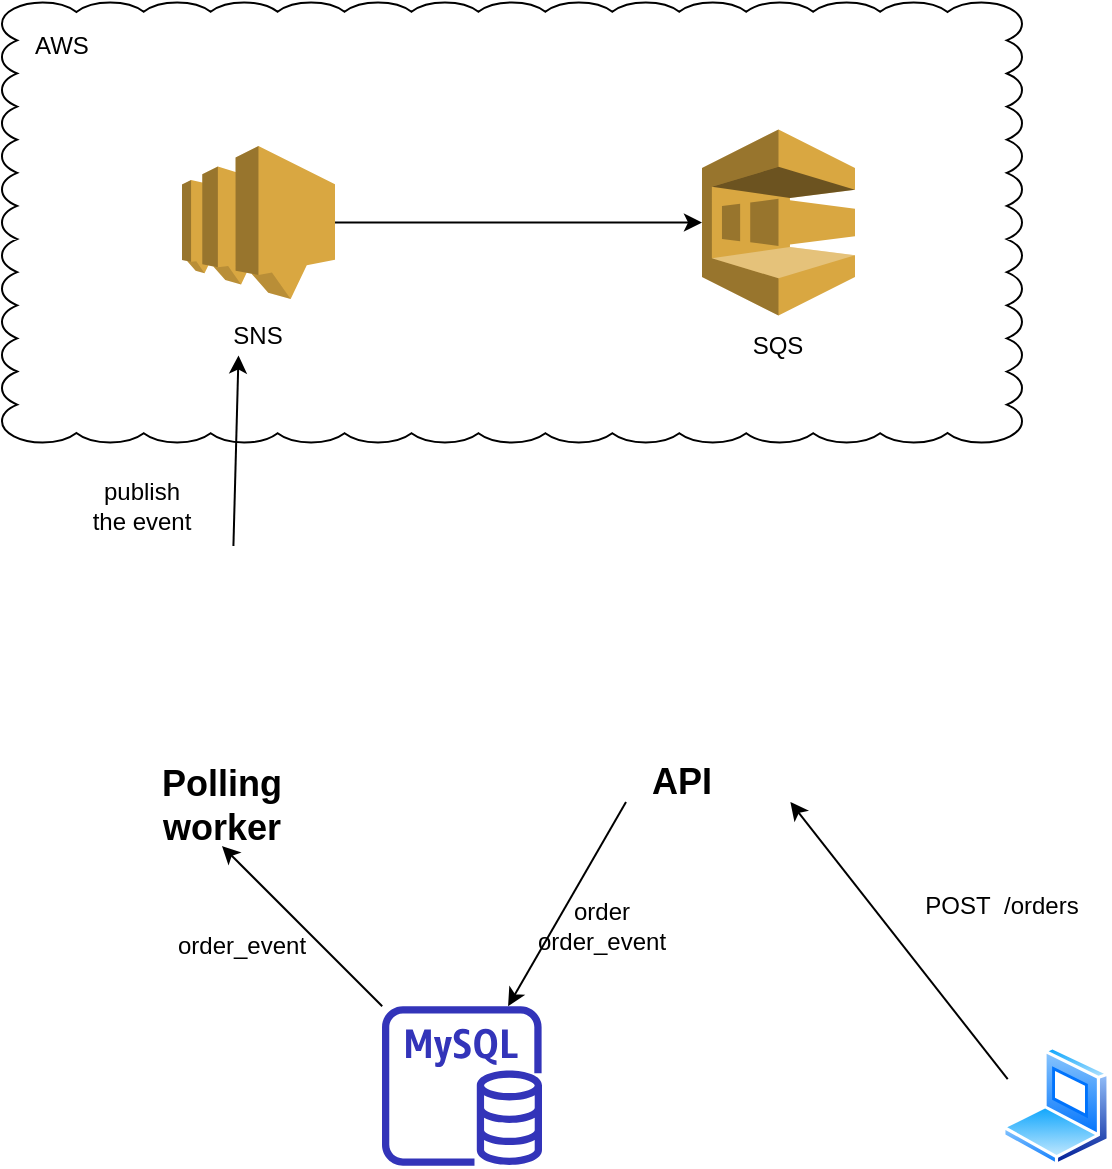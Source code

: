 <mxfile version="13.6.4" type="device"><diagram id="6mkO67lchviqVCPPwM9a" name="Page-1"><mxGraphModel dx="1602" dy="1217" grid="1" gridSize="10" guides="1" tooltips="1" connect="1" arrows="1" fold="1" page="1" pageScale="1" pageWidth="827" pageHeight="1169" math="0" shadow="0"><root><mxCell id="0"/><mxCell id="1" parent="0"/><mxCell id="ljDr-9McniGAeedJKwuY-6" value="" style="whiteSpace=wrap;html=1;shape=mxgraph.basic.cloud_rect" vertex="1" parent="1"><mxGeometry x="170" y="58.25" width="510" height="220" as="geometry"/></mxCell><mxCell id="ljDr-9McniGAeedJKwuY-1" value="" style="outlineConnect=0;dashed=0;verticalLabelPosition=bottom;verticalAlign=top;align=center;html=1;shape=mxgraph.aws3.sns;fillColor=#D9A741;gradientColor=none;" vertex="1" parent="1"><mxGeometry x="260" y="130" width="76.5" height="76.5" as="geometry"/></mxCell><mxCell id="ljDr-9McniGAeedJKwuY-2" value="" style="outlineConnect=0;dashed=0;verticalLabelPosition=bottom;verticalAlign=top;align=center;html=1;shape=mxgraph.aws3.sqs;fillColor=#D9A741;gradientColor=none;" vertex="1" parent="1"><mxGeometry x="520" y="121.75" width="76.5" height="93" as="geometry"/></mxCell><mxCell id="ljDr-9McniGAeedJKwuY-3" value="SNS" style="text;html=1;strokeColor=none;fillColor=none;align=center;verticalAlign=middle;whiteSpace=wrap;rounded=0;" vertex="1" parent="1"><mxGeometry x="278.25" y="214.75" width="40" height="20" as="geometry"/></mxCell><mxCell id="ljDr-9McniGAeedJKwuY-4" value="SQS" style="text;html=1;strokeColor=none;fillColor=none;align=center;verticalAlign=middle;whiteSpace=wrap;rounded=0;" vertex="1" parent="1"><mxGeometry x="538.25" y="220" width="40" height="20" as="geometry"/></mxCell><mxCell id="ljDr-9McniGAeedJKwuY-5" value="" style="endArrow=classic;html=1;exitX=1;exitY=0.5;exitDx=0;exitDy=0;exitPerimeter=0;entryX=0;entryY=0.5;entryDx=0;entryDy=0;entryPerimeter=0;" edge="1" parent="1" source="ljDr-9McniGAeedJKwuY-1" target="ljDr-9McniGAeedJKwuY-2"><mxGeometry width="50" height="50" relative="1" as="geometry"><mxPoint x="390" y="640" as="sourcePoint"/><mxPoint x="440" y="590" as="targetPoint"/></mxGeometry></mxCell><mxCell id="ljDr-9McniGAeedJKwuY-7" value="AWS" style="text;html=1;strokeColor=none;fillColor=none;align=center;verticalAlign=middle;whiteSpace=wrap;rounded=0;" vertex="1" parent="1"><mxGeometry x="180" y="70" width="40" height="20" as="geometry"/></mxCell><mxCell id="ljDr-9McniGAeedJKwuY-9" value="" style="shape=image;html=1;verticalAlign=top;verticalLabelPosition=bottom;labelBackgroundColor=#ffffff;imageAspect=0;aspect=fixed;image=https://cdn4.iconfinder.com/data/icons/logos-brands-5/24/rails-128.png" vertex="1" parent="1"><mxGeometry x="220" y="330" width="128" height="128" as="geometry"/></mxCell><mxCell id="ljDr-9McniGAeedJKwuY-10" value="&lt;span style=&quot;font-size: 18px&quot;&gt;&lt;b&gt;Polling worker&lt;br&gt;&lt;/b&gt;&lt;/span&gt;" style="text;html=1;strokeColor=none;fillColor=none;align=center;verticalAlign=middle;whiteSpace=wrap;rounded=0;" vertex="1" parent="1"><mxGeometry x="260" y="450" width="40" height="20" as="geometry"/></mxCell><mxCell id="ljDr-9McniGAeedJKwuY-11" value="" style="shape=image;html=1;verticalAlign=top;verticalLabelPosition=bottom;labelBackgroundColor=#ffffff;imageAspect=0;aspect=fixed;image=https://cdn4.iconfinder.com/data/icons/logos-brands-5/24/rails-128.png" vertex="1" parent="1"><mxGeometry x="450" y="330" width="128" height="128" as="geometry"/></mxCell><mxCell id="ljDr-9McniGAeedJKwuY-12" value="&lt;font style=&quot;font-size: 18px&quot;&gt;&lt;b&gt;API&lt;/b&gt;&lt;/font&gt;" style="text;html=1;strokeColor=none;fillColor=none;align=center;verticalAlign=middle;whiteSpace=wrap;rounded=0;" vertex="1" parent="1"><mxGeometry x="490" y="438" width="40" height="20" as="geometry"/></mxCell><mxCell id="ljDr-9McniGAeedJKwuY-15" value="" style="outlineConnect=0;fontColor=#232F3E;gradientColor=none;fillColor=#3334B9;strokeColor=none;dashed=0;verticalLabelPosition=bottom;verticalAlign=top;align=center;html=1;fontSize=12;fontStyle=0;aspect=fixed;pointerEvents=1;shape=mxgraph.aws4.rds_mysql_instance;" vertex="1" parent="1"><mxGeometry x="360" y="560" width="80" height="80" as="geometry"/></mxCell><mxCell id="ljDr-9McniGAeedJKwuY-17" value="" style="aspect=fixed;perimeter=ellipsePerimeter;html=1;align=center;shadow=0;dashed=0;spacingTop=3;image;image=img/lib/active_directory/laptop_client.svg;" vertex="1" parent="1"><mxGeometry x="670" y="580" width="54" height="60" as="geometry"/></mxCell><mxCell id="ljDr-9McniGAeedJKwuY-18" value="" style="endArrow=classic;html=1;exitX=0;exitY=0.25;exitDx=0;exitDy=0;" edge="1" parent="1" source="ljDr-9McniGAeedJKwuY-17" target="ljDr-9McniGAeedJKwuY-11"><mxGeometry width="50" height="50" relative="1" as="geometry"><mxPoint x="390" y="640" as="sourcePoint"/><mxPoint x="440" y="590" as="targetPoint"/></mxGeometry></mxCell><mxCell id="ljDr-9McniGAeedJKwuY-19" value="POST&amp;nbsp; /orders" style="text;html=1;strokeColor=none;fillColor=none;align=center;verticalAlign=middle;whiteSpace=wrap;rounded=0;" vertex="1" parent="1"><mxGeometry x="620" y="500" width="100" height="20" as="geometry"/></mxCell><mxCell id="ljDr-9McniGAeedJKwuY-21" value="" style="endArrow=classic;html=1;exitX=0.25;exitY=1;exitDx=0;exitDy=0;" edge="1" parent="1" source="ljDr-9McniGAeedJKwuY-11" target="ljDr-9McniGAeedJKwuY-15"><mxGeometry width="50" height="50" relative="1" as="geometry"><mxPoint x="430" y="710" as="sourcePoint"/><mxPoint x="480" y="660" as="targetPoint"/></mxGeometry></mxCell><mxCell id="ljDr-9McniGAeedJKwuY-22" value="order&lt;br&gt;order_event" style="text;html=1;strokeColor=none;fillColor=none;align=center;verticalAlign=middle;whiteSpace=wrap;rounded=0;" vertex="1" parent="1"><mxGeometry x="450" y="510" width="40" height="20" as="geometry"/></mxCell><mxCell id="ljDr-9McniGAeedJKwuY-23" value="" style="endArrow=classic;html=1;" edge="1" parent="1" source="ljDr-9McniGAeedJKwuY-15"><mxGeometry width="50" height="50" relative="1" as="geometry"><mxPoint x="390" y="640" as="sourcePoint"/><mxPoint x="440" y="590" as="targetPoint"/></mxGeometry></mxCell><mxCell id="ljDr-9McniGAeedJKwuY-24" value="" style="endArrow=classic;html=1;" edge="1" parent="1" source="ljDr-9McniGAeedJKwuY-15"><mxGeometry width="50" height="50" relative="1" as="geometry"><mxPoint x="390" y="640" as="sourcePoint"/><mxPoint x="280" y="480" as="targetPoint"/><Array as="points"/></mxGeometry></mxCell><mxCell id="ljDr-9McniGAeedJKwuY-25" value="order_event" style="text;html=1;strokeColor=none;fillColor=none;align=center;verticalAlign=middle;whiteSpace=wrap;rounded=0;" vertex="1" parent="1"><mxGeometry x="270" y="520" width="40" height="20" as="geometry"/></mxCell><mxCell id="ljDr-9McniGAeedJKwuY-26" value="" style="endArrow=classic;html=1;entryX=0.25;entryY=1;entryDx=0;entryDy=0;" edge="1" parent="1" source="ljDr-9McniGAeedJKwuY-9" target="ljDr-9McniGAeedJKwuY-3"><mxGeometry width="50" height="50" relative="1" as="geometry"><mxPoint x="390" y="640" as="sourcePoint"/><mxPoint x="440" y="590" as="targetPoint"/></mxGeometry></mxCell><mxCell id="ljDr-9McniGAeedJKwuY-27" value="publish&lt;br&gt;the event" style="text;html=1;strokeColor=none;fillColor=none;align=center;verticalAlign=middle;whiteSpace=wrap;rounded=0;" vertex="1" parent="1"><mxGeometry x="210" y="300" width="60" height="20" as="geometry"/></mxCell></root></mxGraphModel></diagram></mxfile>